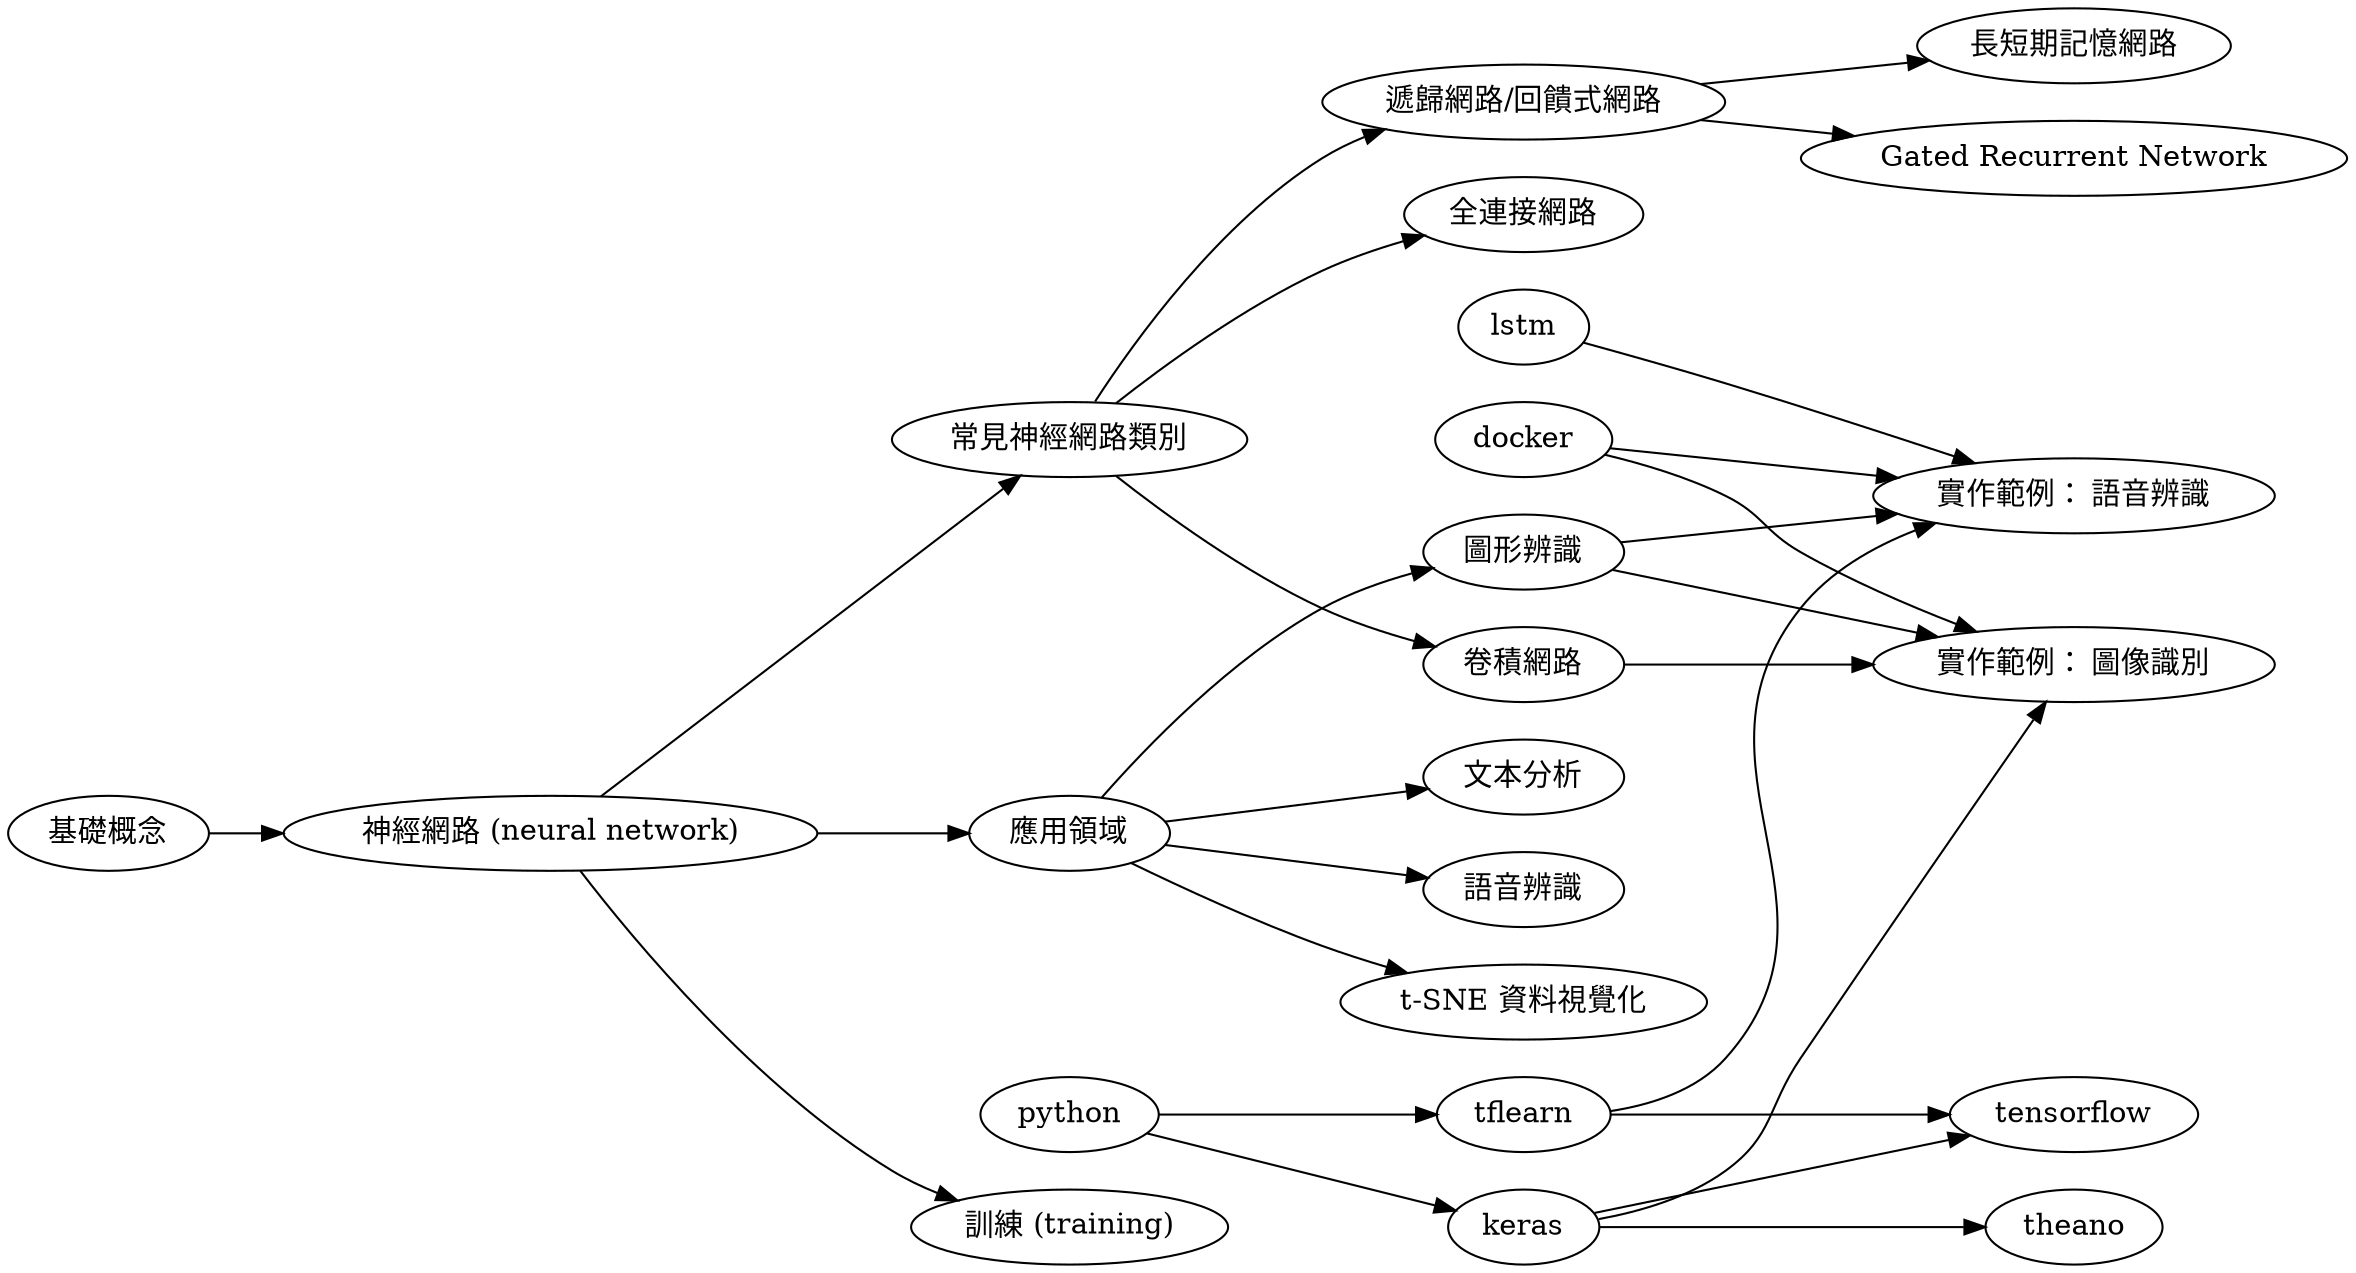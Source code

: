 // dot -Tsvg study-map.dot > study-map.svg
digraph "javascript 學習地圖" {

    rankdir = LR;
    overlap = scale;

//    subgraph cluster0 {
//	label="『javascript 第二語言急上手』";
//	nodejs [ label="把 js 當成計算機" ];
//	console [ label="瀏覽器的 console 招術" ];
//	jshint [ label="風格工具 jshint/jscs" ];
//
//	nodejs -> { jshint console };
//
//	graph[ style=dotted ];
//    };

    basics [ label="基礎概念" ];
    neural_network [ label="神經網路 (neural network)" ];
    training [ label="訓練 (training)" ];
    network_types [ label="常見神經網路類別" ];
    applications [ label="應用領域" ];
    image_labeling [ label="圖形辨識" ];
    text_analysis  [ label="文本分析" ];
    speech_recognition [ label="語音辨識" ];
    fully_connected_network [ label="全連接網路" ];
    convolutional_network [ label="卷積網路" ];
    recurrent_network [ label="遞歸網路/回饋式網路" ];
    lstm_network [ label="長短期記憶網路" ];
    gru_network [ label="Gated Recurrent Network" ];
    t_sne [ label="t-SNE 資料視覺化" ];

    basics -> neural_network -> training;
    neural_network -> applications -> {
	image_labeling
	text_analysis
	speech_recognition
	t_sne
    };
    neural_network -> network_types -> {
	fully_connected_network
	convolutional_network
	recurrent_network
    };
    recurrent_network -> {
	lstm_network
	gru_network
    }
    python -> { keras tflearn };
    tflearn -> tensorflow;
    keras -> { tensorflow theano };
    eg001 [ label="實作範例： 圖像識別"; ];
    { docker keras convolutional_network image_labeling } -> eg001;
    eg002 [ label="實作範例： 語音辨識"; ];
    { docker tflearn lstm image_labeling } -> eg002;
}

